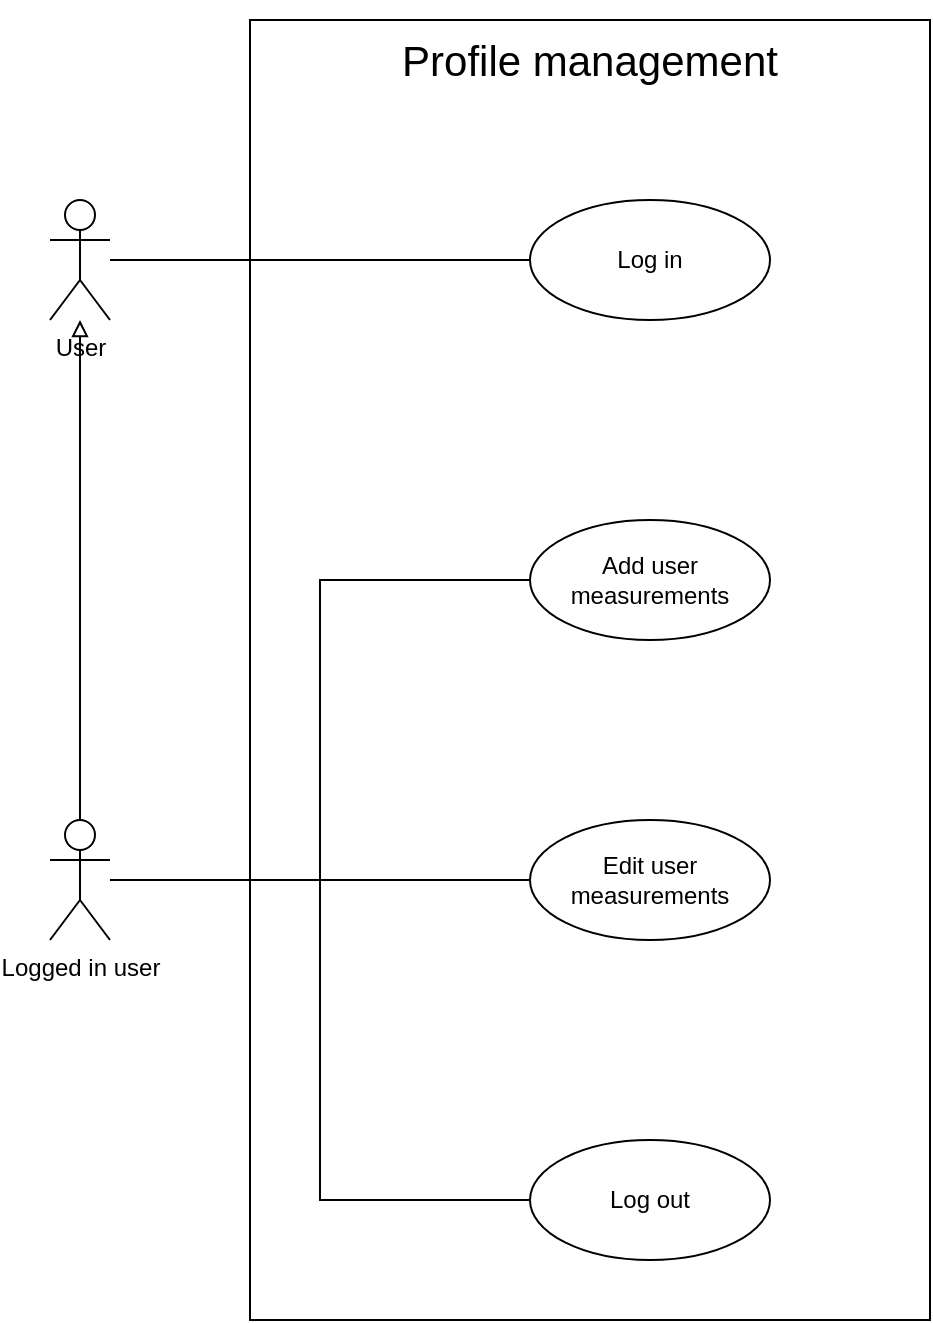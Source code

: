 <mxfile>
    <diagram name="Page-1" id="-OeF0R1DdCPuPqangriA">
        <mxGraphModel dx="782" dy="725" grid="1" gridSize="10" guides="1" tooltips="1" connect="1" arrows="1" fold="1" page="1" pageScale="1" pageWidth="850" pageHeight="1100" math="0" shadow="0">
            <root>
                <mxCell id="0"/>
                <mxCell id="1" parent="0"/>
                <mxCell id="hsbUgMxmPKQhLj5vE7hx-2" value="" style="rounded=0;whiteSpace=wrap;html=1;fillColor=none;" parent="1" vertex="1">
                    <mxGeometry x="160" y="200" width="340" height="650" as="geometry"/>
                </mxCell>
                <mxCell id="bhym_T0c2_aUUDS_c9zY-8" style="edgeStyle=orthogonalEdgeStyle;rounded=0;orthogonalLoop=1;jettySize=auto;html=1;endArrow=none;endFill=0;" parent="1" source="bhym_T0c2_aUUDS_c9zY-1" target="bhym_T0c2_aUUDS_c9zY-5" edge="1">
                    <mxGeometry relative="1" as="geometry"/>
                </mxCell>
                <mxCell id="bhym_T0c2_aUUDS_c9zY-1" value="User" style="shape=umlActor;verticalLabelPosition=bottom;verticalAlign=top;html=1;outlineConnect=0;fillColor=none;" parent="1" vertex="1">
                    <mxGeometry x="60" y="290" width="30" height="60" as="geometry"/>
                </mxCell>
                <mxCell id="bhym_T0c2_aUUDS_c9zY-10" style="edgeStyle=orthogonalEdgeStyle;rounded=0;orthogonalLoop=1;jettySize=auto;html=1;entryX=0;entryY=0.5;entryDx=0;entryDy=0;endArrow=none;endFill=0;" parent="1" source="bhym_T0c2_aUUDS_c9zY-2" target="bhym_T0c2_aUUDS_c9zY-6" edge="1">
                    <mxGeometry relative="1" as="geometry"/>
                </mxCell>
                <mxCell id="bhym_T0c2_aUUDS_c9zY-13" style="edgeStyle=orthogonalEdgeStyle;rounded=0;orthogonalLoop=1;jettySize=auto;html=1;entryX=0;entryY=0.5;entryDx=0;entryDy=0;endArrow=none;endFill=0;" parent="1" source="bhym_T0c2_aUUDS_c9zY-2" target="bhym_T0c2_aUUDS_c9zY-12" edge="1">
                    <mxGeometry relative="1" as="geometry"/>
                </mxCell>
                <mxCell id="bhym_T0c2_aUUDS_c9zY-15" style="edgeStyle=orthogonalEdgeStyle;rounded=0;orthogonalLoop=1;jettySize=auto;html=1;entryX=0;entryY=0.5;entryDx=0;entryDy=0;endArrow=none;endFill=0;" parent="1" source="bhym_T0c2_aUUDS_c9zY-2" target="bhym_T0c2_aUUDS_c9zY-7" edge="1">
                    <mxGeometry relative="1" as="geometry"/>
                </mxCell>
                <mxCell id="bhym_T0c2_aUUDS_c9zY-2" value="Logged in user" style="shape=umlActor;verticalLabelPosition=bottom;verticalAlign=top;html=1;outlineConnect=0;fillColor=none;" parent="1" vertex="1">
                    <mxGeometry x="60" y="600" width="30" height="60" as="geometry"/>
                </mxCell>
                <mxCell id="bhym_T0c2_aUUDS_c9zY-5" value="Log in" style="ellipse;whiteSpace=wrap;html=1;fillColor=none;" parent="1" vertex="1">
                    <mxGeometry x="300" y="290" width="120" height="60" as="geometry"/>
                </mxCell>
                <mxCell id="bhym_T0c2_aUUDS_c9zY-6" value="Log out" style="ellipse;whiteSpace=wrap;html=1;fillColor=none;" parent="1" vertex="1">
                    <mxGeometry x="300" y="760" width="120" height="60" as="geometry"/>
                </mxCell>
                <mxCell id="bhym_T0c2_aUUDS_c9zY-7" value="Add user measurements" style="ellipse;whiteSpace=wrap;html=1;fillColor=none;" parent="1" vertex="1">
                    <mxGeometry x="300" y="450" width="120" height="60" as="geometry"/>
                </mxCell>
                <mxCell id="bhym_T0c2_aUUDS_c9zY-12" value="Edit user measurements" style="ellipse;whiteSpace=wrap;html=1;fillColor=none;" parent="1" vertex="1">
                    <mxGeometry x="300" y="600" width="120" height="60" as="geometry"/>
                </mxCell>
                <mxCell id="hsbUgMxmPKQhLj5vE7hx-3" value="&lt;font style=&quot;font-size: 21px;&quot;&gt;Profile management&lt;/font&gt;" style="text;html=1;align=center;verticalAlign=middle;whiteSpace=wrap;rounded=0;" parent="1" vertex="1">
                    <mxGeometry x="195" y="190" width="270" height="60" as="geometry"/>
                </mxCell>
                <mxCell id="2" value="" style="endArrow=block;html=1;exitX=0.5;exitY=0;exitDx=0;exitDy=0;exitPerimeter=0;endFill=0;" edge="1" parent="1" source="bhym_T0c2_aUUDS_c9zY-2" target="bhym_T0c2_aUUDS_c9zY-1">
                    <mxGeometry width="50" height="50" relative="1" as="geometry">
                        <mxPoint x="40" y="470" as="sourcePoint"/>
                        <mxPoint x="90" y="420" as="targetPoint"/>
                    </mxGeometry>
                </mxCell>
            </root>
        </mxGraphModel>
    </diagram>
</mxfile>